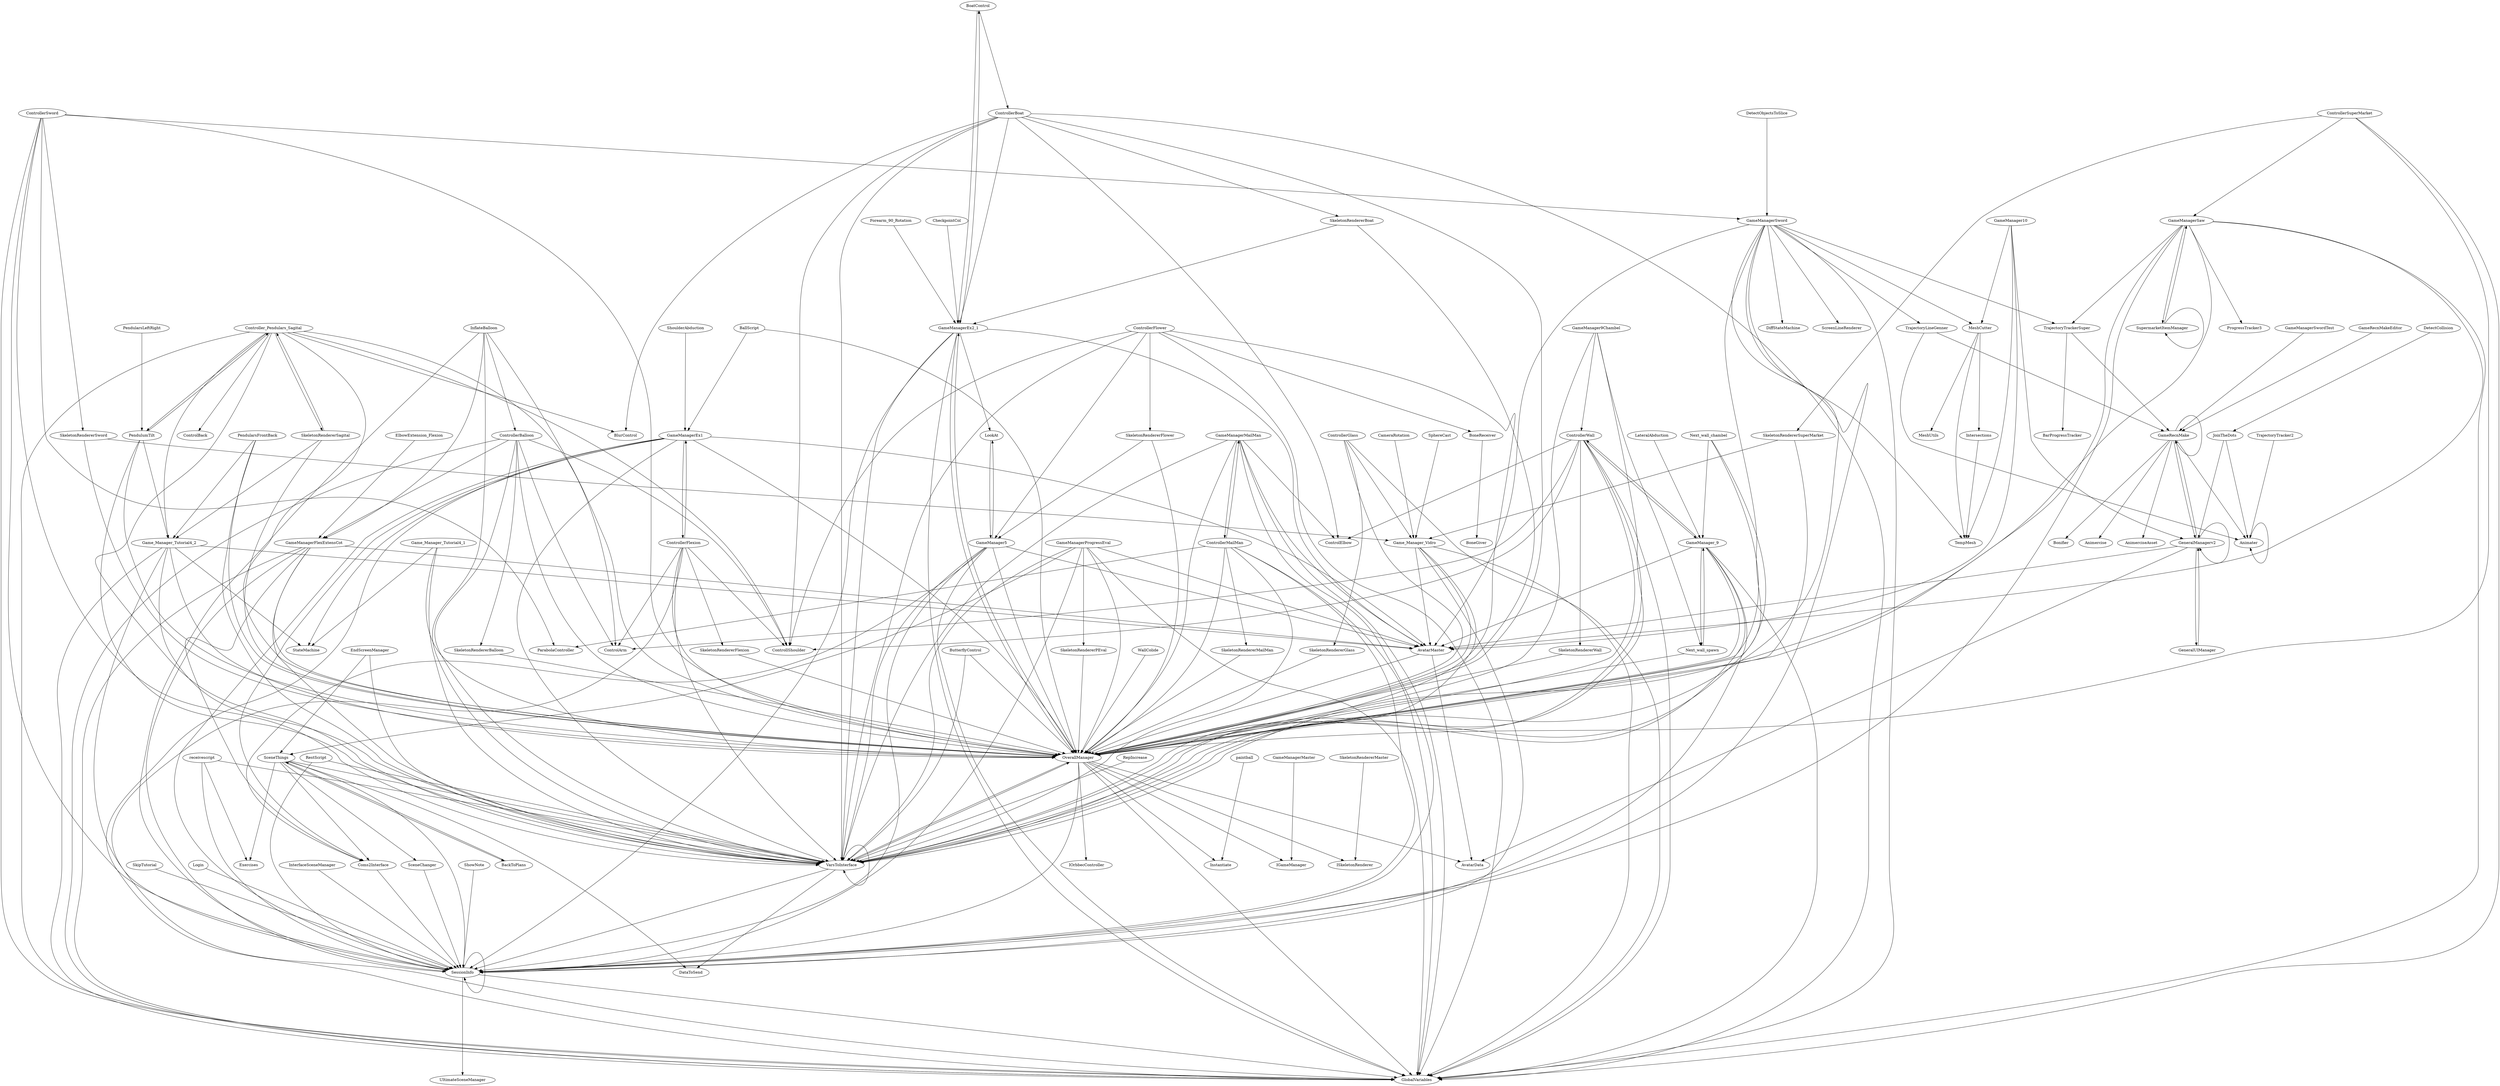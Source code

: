digraph  {
	graph [nodesep=0.25,
		ranksep=5.0
	];
	BoatControl -> ControllerBoat;
	BoatControl -> GameManagerEx2_1;
	GameRecnMake -> GameRecnMake;
	GameRecnMake -> Animater;
	GameRecnMake -> GeneralManagerv2;
	GameRecnMake -> Animercise;
	GameRecnMake -> AnimerciseAsset;
	GameRecnMake -> Bonifier;
	GameManagerFlexExtensCot -> AvatarMaster;
	GameManagerFlexExtensCot -> OverallManager;
	GameManagerFlexExtensCot -> SessionInfo;
	GameManagerFlexExtensCot -> Coms2Interface;
	GameManagerFlexExtensCot -> VarsToInterface;
	GameManagerFlexExtensCot -> GlobalVariables;
	Game_Manager_Tutorial4_2 -> AvatarMaster;
	Game_Manager_Tutorial4_2 -> StateMachine;
	Game_Manager_Tutorial4_2 -> OverallManager;
	Game_Manager_Tutorial4_2 -> SessionInfo;
	Game_Manager_Tutorial4_2 -> VarsToInterface;
	Game_Manager_Tutorial4_2 -> GlobalVariables;
	GameManager_9 -> ControllerWall;
	GameManager_9 -> AvatarMaster;
	GameManager_9 -> OverallManager;
	GameManager_9 -> SessionInfo;
	GameManager_9 -> Next_wall_spawn;
	GameManager_9 -> VarsToInterface;
	GameManager_9 -> GlobalVariables;
	ControllerWall -> GameManager_9;
	ControllerWall -> ControlArm;
	ControllerWall -> ControllShoulder;
	ControllerWall -> ControlElbow;
	ControllerWall -> SkeletonRendererWall;
	ControllerWall -> OverallManager;
	ControllerWall -> VarsToInterface;
	ControllerWall -> GlobalVariables;
	ControllerBoat -> ControllShoulder;
	ControllerBoat -> ControlElbow;
	ControllerBoat -> SkeletonRendererBoat;
	ControllerBoat -> GameManagerEx2_1;
	ControllerBoat -> OverallManager;
	ControllerBoat -> BlurControl;
	ControllerBoat -> VarsToInterface;
	ControllerBoat -> GlobalVariables;
	PendularsFrontBack -> Game_Manager_Tutorial4_2;
	PendularsFrontBack -> OverallManager;
	PendularsFrontBack -> VarsToInterface;
	GameManager9Chambel -> ControllerWall;
	GameManager9Chambel -> OverallManager;
	GameManager9Chambel -> Next_wall_spawn;
	GameManager9Chambel -> VarsToInterface;
	Game_Manager_Vidro -> AvatarMaster;
	Game_Manager_Vidro -> OverallManager;
	Game_Manager_Vidro -> SessionInfo;
	Game_Manager_Vidro -> VarsToInterface;
	Game_Manager_Vidro -> GlobalVariables;
	RestScript -> SessionInfo;
	RestScript -> VarsToInterface;
	Animater -> Animater;
	Game_Manager_Tutorial4_1 -> StateMachine;
	Game_Manager_Tutorial4_1 -> OverallManager;
	Game_Manager_Tutorial4_1 -> VarsToInterface;
	receivescript -> Exercises;
	receivescript -> SessionInfo;
	receivescript -> VarsToInterface;
	AvatarMaster -> AvatarData;
	AvatarMaster -> OverallManager;
	Intersections -> TempMesh;
	ControllerSuperMarket -> GameManagerSaw;
	ControllerSuperMarket -> OverallManager;
	ControllerSuperMarket -> GlobalVariables;
	ControllerSuperMarket -> SkeletonRendererSuperMarket;
	SphereCast -> Game_Manager_Vidro;
	PendularsLeftRight -> PendulumTilt;
	LookAt -> GameManager5;
	RepIncrease -> VarsToInterface;
	MeshCutter -> Intersections;
	MeshCutter -> TempMesh;
	MeshCutter -> MeshUtils;
	BallScript -> OverallManager;
	BallScript -> GameManagerEx1;
	SkeletonRendererGlass -> OverallManager;
	WallColide -> OverallManager;
	SceneThings -> Exercises;
	SceneThings -> BackToPlans;
	SceneThings -> DataToSend;
	SceneThings -> SceneChanger;
	SceneThings -> SessionInfo;
	SceneThings -> Coms2Interface;
	SceneThings -> VarsToInterface;
	BackToPlans -> SceneThings;
	Login -> SessionInfo;
	ControllerBalloon -> GameManagerFlexExtensCot;
	ControllerBalloon -> ControlArm;
	ControllerBalloon -> ControllShoulder;
	ControllerBalloon -> SkeletonRendererBalloon;
	ControllerBalloon -> OverallManager;
	ControllerBalloon -> VarsToInterface;
	ControllerBalloon -> GlobalVariables;
	GeneralUIManager -> GeneralManagerv2;
	SkeletonRendererBoat -> GameManagerEx2_1;
	SkeletonRendererBoat -> OverallManager;
	Controller_Pendulars_Sagital -> Game_Manager_Tutorial4_2;
	Controller_Pendulars_Sagital -> ControlArm;
	Controller_Pendulars_Sagital -> ControllShoulder;
	Controller_Pendulars_Sagital -> PendulumTilt;
	Controller_Pendulars_Sagital -> ControlBack;
	Controller_Pendulars_Sagital -> SkeletonRendererSagital;
	Controller_Pendulars_Sagital -> OverallManager;
	Controller_Pendulars_Sagital -> BlurControl;
	Controller_Pendulars_Sagital -> VarsToInterface;
	Controller_Pendulars_Sagital -> GlobalVariables;
	BoneReceiver -> BoneGiver;
	InterfaceSceneManager -> SessionInfo;
	SkeletonRendererMailMan -> OverallManager;
	paintball -> Instantiate;
	PendulumTilt -> Game_Manager_Tutorial4_2;
	PendulumTilt -> Controller_Pendulars_Sagital;
	PendulumTilt -> OverallManager;
	PendulumTilt -> VarsToInterface;
	ButterflyControl -> OverallManager;
	ButterflyControl -> VarsToInterface;
	JoinTheDots -> Animater;
	JoinTheDots -> GeneralManagerv2;
	ShowNote -> SessionInfo;
	SkeletonRendererSword -> Game_Manager_Vidro;
	SkeletonRendererSword -> OverallManager;
	SkeletonRendererWall -> OverallManager;
	GameManager5 -> AvatarMaster;
	GameManager5 -> LookAt;
	GameManager5 -> OverallManager;
	GameManager5 -> SessionInfo;
	GameManager5 -> Coms2Interface;
	GameManager5 -> VarsToInterface;
	GameManager5 -> GlobalVariables;
	ControllerGlass -> Game_Manager_Vidro;
	ControllerGlass -> SkeletonRendererGlass;
	ControllerGlass -> OverallManager;
	ControllerGlass -> GlobalVariables;
	LateralAbduction -> GameManager_9;
	GameManagerProgressEval -> AvatarMaster;
	GameManagerProgressEval -> SceneThings;
	GameManagerProgressEval -> SkeletonRendererPEval;
	GameManagerProgressEval -> OverallManager;
	GameManagerProgressEval -> SessionInfo;
	GameManagerProgressEval -> VarsToInterface;
	GameManagerProgressEval -> GlobalVariables;
	ControllerFlower -> ControllShoulder;
	ControllerFlower -> BoneReceiver;
	ControllerFlower -> GameManager5;
	ControllerFlower -> SkeletonRendererFlower;
	ControllerFlower -> OverallManager;
	ControllerFlower -> VarsToInterface;
	ControllerFlower -> GlobalVariables;
	DetectObjectsToSlice -> GameManagerSword;
	SkipTutorial -> SessionInfo;
	TrajectoryLineGenner -> GameRecnMake;
	TrajectoryLineGenner -> Animater;
	GameManagerSaw -> AvatarMaster;
	GameManagerSaw -> ProgressTracker3;
	GameManagerSaw -> TrajectoryTrackerSuper;
	GameManagerSaw -> OverallManager;
	GameManagerSaw -> SessionInfo;
	GameManagerSaw -> SupermarketItemManager;
	GameManagerSaw -> VarsToInterface;
	GameManagerSaw -> GlobalVariables;
	TrajectoryTrackerSuper -> GameRecnMake;
	TrajectoryTrackerSuper -> BarProgressTracker;
	GameManagerSword -> AvatarMaster;
	GameManagerSword -> ScreenLineRenderer;
	GameManagerSword -> TempMesh;
	GameManagerSword -> MeshCutter;
	GameManagerSword -> TrajectoryLineGenner;
	GameManagerSword -> TrajectoryTrackerSuper;
	GameManagerSword -> DiffStateMachine;
	GameManagerSword -> OverallManager;
	GameManagerSword -> SessionInfo;
	GameManagerSword -> VarsToInterface;
	GameManagerSword -> GlobalVariables;
	ShoulderAbduction -> GameManagerEx1;
	SkeletonRendererFlower -> GameManager5;
	SkeletonRendererFlower -> OverallManager;
	SkeletonRendererPEval -> OverallManager;
	CheckpointCol -> GameManagerEx2_1;
	SkeletonRendererSagital -> Game_Manager_Tutorial4_2;
	SkeletonRendererSagital -> Controller_Pendulars_Sagital;
	SkeletonRendererSagital -> OverallManager;
	GameManagerEx2_1 -> BoatControl;
	GameManagerEx2_1 -> AvatarMaster;
	GameManagerEx2_1 -> LookAt;
	GameManagerEx2_1 -> OverallManager;
	GameManagerEx2_1 -> SessionInfo;
	GameManagerEx2_1 -> VarsToInterface;
	GameManagerEx2_1 -> GlobalVariables;
	ControllerMailMan -> ParabolaController;
	ControllerMailMan -> SkeletonRendererMailMan;
	ControllerMailMan -> OverallManager;
	ControllerMailMan -> GameManagerMailMan;
	ControllerMailMan -> SessionInfo;
	ControllerMailMan -> VarsToInterface;
	ControllerMailMan -> GlobalVariables;
	SkeletonRendererBalloon -> OverallManager;
	CameraRotation -> Game_Manager_Vidro;
	ElbowExtension_Flexion -> GameManagerFlexExtensCot;
	OverallManager -> Instantiate;
	OverallManager -> AvatarData;
	OverallManager -> IOrbbecController;
	OverallManager -> GameManagerEx2_1;
	OverallManager -> IGameManager;
	OverallManager -> SessionInfo;
	OverallManager -> VarsToInterface;
	OverallManager -> ISkeletonRenderer;
	OverallManager -> GlobalVariables;
	SceneChanger -> SessionInfo;
	SkeletonRendererFlexion -> OverallManager;
	GameManagerMaster -> IGameManager;
	SkeletonRendererMaster -> ISkeletonRenderer;
	GameManagerEx1 -> AvatarMaster;
	GameManagerEx1 -> StateMachine;
	GameManagerEx1 -> OverallManager;
	GameManagerEx1 -> ControllerFlexion;
	GameManagerEx1 -> SessionInfo;
	GameManagerEx1 -> Coms2Interface;
	GameManagerEx1 -> VarsToInterface;
	GameManagerEx1 -> GlobalVariables;
	EndScreenManager -> SceneThings;
	EndScreenManager -> VarsToInterface;
	InflateBalloon -> GameManagerFlexExtensCot;
	InflateBalloon -> ControllerBalloon;
	InflateBalloon -> OverallManager;
	InflateBalloon -> SessionInfo;
	InflateBalloon -> VarsToInterface;
	ControllerFlexion -> ControlArm;
	ControllerFlexion -> ControllShoulder;
	ControllerFlexion -> OverallManager;
	ControllerFlexion -> SkeletonRendererFlexion;
	ControllerFlexion -> GameManagerEx1;
	ControllerFlexion -> VarsToInterface;
	ControllerFlexion -> GlobalVariables;
	GameManagerMailMan -> AvatarMaster;
	GameManagerMailMan -> ControlElbow;
	GameManagerMailMan -> ControllerMailMan;
	GameManagerMailMan -> OverallManager;
	GameManagerMailMan -> SessionInfo;
	GameManagerMailMan -> VarsToInterface;
	GameManagerMailMan -> GlobalVariables;
	GameManager10 -> AvatarMaster;
	GameManager10 -> TempMesh;
	GameManager10 -> MeshCutter;
	GameManager10 -> GeneralManagerv2;
	SessionInfo -> UltimateSceneManager;
	SessionInfo -> SessionInfo;
	SessionInfo -> GlobalVariables;
	Coms2Interface -> SessionInfo;
	Next_wall_spawn -> GameManager_9;
	Next_wall_spawn -> OverallManager;
	SupermarketItemManager -> GameManagerSaw;
	SupermarketItemManager -> SupermarketItemManager;
	VarsToInterface -> DataToSend;
	VarsToInterface -> OverallManager;
	VarsToInterface -> SessionInfo;
	VarsToInterface -> VarsToInterface;
	ControllerSword -> ParabolaController;
	ControllerSword -> SkeletonRendererSword;
	ControllerSword -> GameManagerSword;
	ControllerSword -> OverallManager;
	ControllerSword -> SessionInfo;
	ControllerSword -> VarsToInterface;
	ControllerSword -> GlobalVariables;
	Next_wall_chambel -> GameManager_9;
	Next_wall_chambel -> OverallManager;
	Next_wall_chambel -> VarsToInterface;
	Forearm_90_Rotation -> GameManagerEx2_1;
	SkeletonRendererSuperMarket -> Game_Manager_Vidro;
	SkeletonRendererSuperMarket -> OverallManager;
	GeneralManagerv2 -> GameRecnMake;
	GeneralManagerv2 -> AvatarData;
	GeneralManagerv2 -> AvatarMaster;
	GeneralManagerv2 -> GeneralUIManager;
	GeneralManagerv2 -> GeneralManagerv2;
	GameManagerSwordTest -> GameRecnMake;
	GameRecnMakeEditor -> GameRecnMake;
	TrajectoryTracker2 -> Animater;
	DetectCollision -> JoinTheDots;
}

